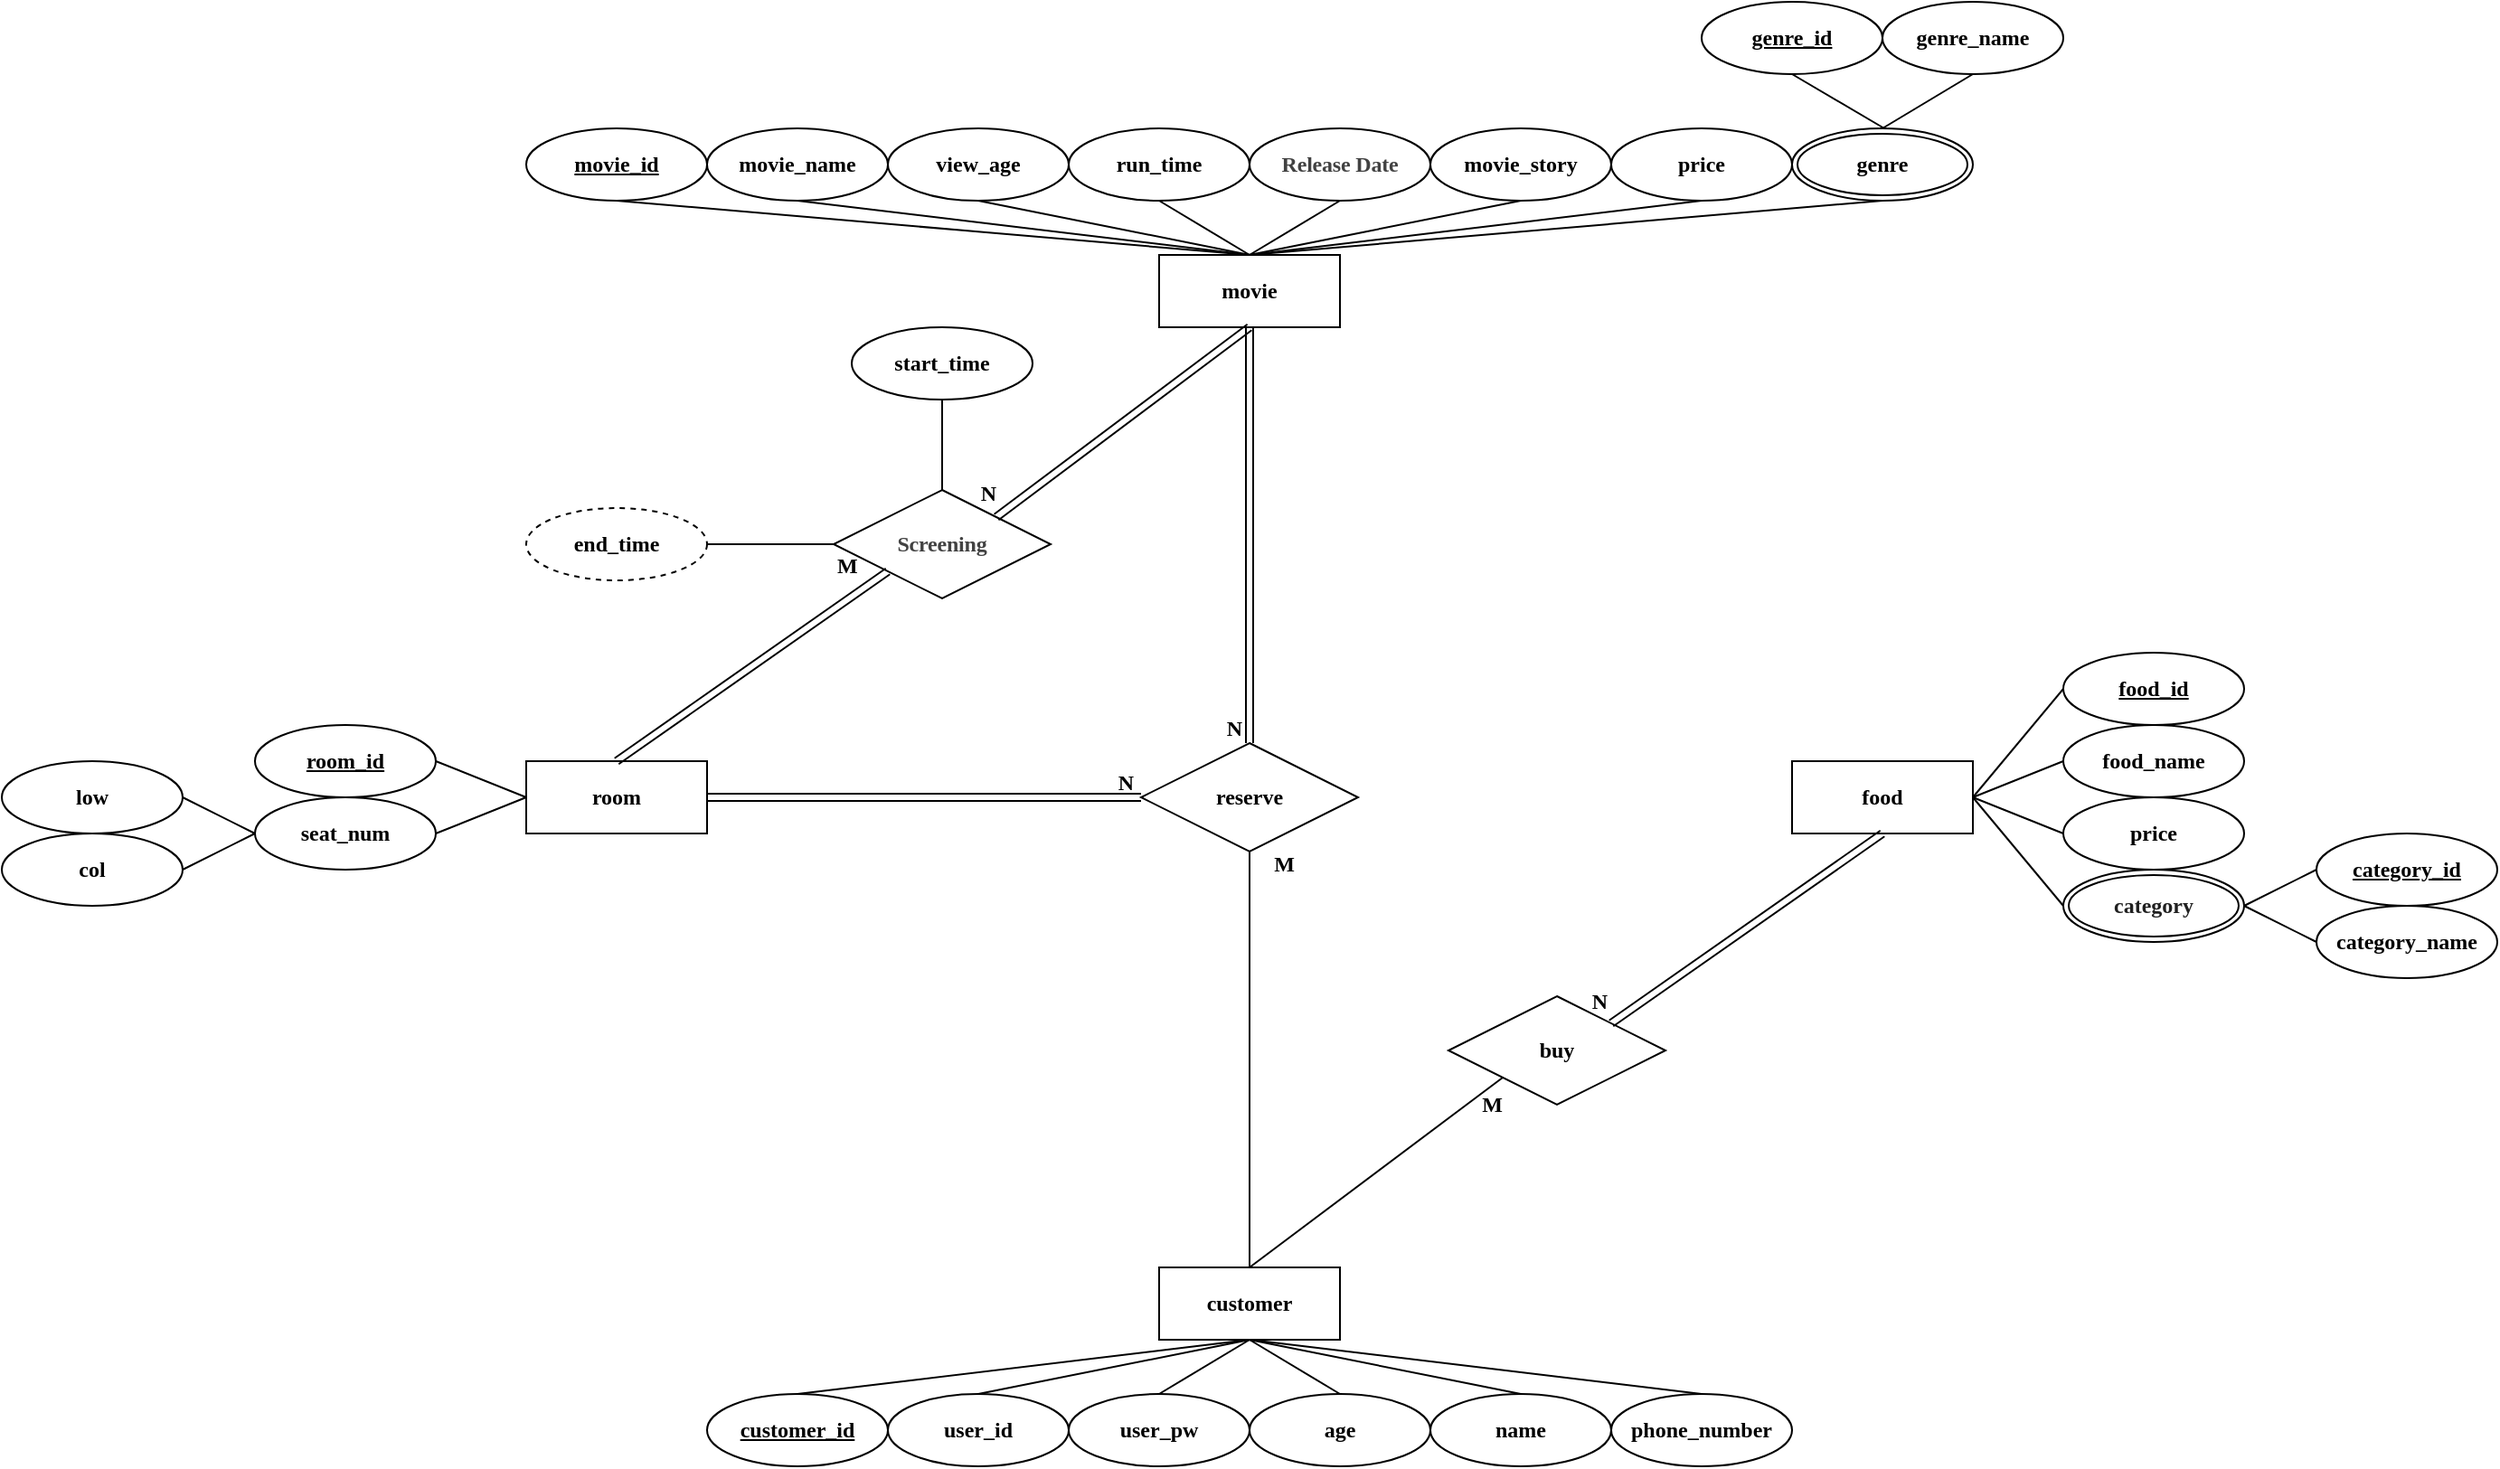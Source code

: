 <mxfile version="14.6.11" type="device"><diagram id="R2lEEEUBdFMjLlhIrx00" name="Page-1"><mxGraphModel dx="2523" dy="829" grid="1" gridSize="10" guides="1" tooltips="1" connect="1" arrows="1" fold="1" page="1" pageScale="1" pageWidth="850" pageHeight="1100" math="0" shadow="0" extFonts="Permanent Marker^https://fonts.googleapis.com/css?family=Permanent+Marker"><root><mxCell id="0"/><mxCell id="1" parent="0"/><mxCell id="hejf9sAtx4ggAE2pp_fN-5" value="movie" style="whiteSpace=wrap;html=1;align=center;fontFamily=Verdana;fontSize=12;fontStyle=1" parent="1" vertex="1"><mxGeometry x="-50" y="200" width="100" height="40" as="geometry"/></mxCell><mxCell id="hejf9sAtx4ggAE2pp_fN-6" value="customer" style="whiteSpace=wrap;html=1;align=center;fontFamily=Verdana;fontSize=12;fontStyle=1" parent="1" vertex="1"><mxGeometry x="-50" y="760" width="100" height="40" as="geometry"/></mxCell><mxCell id="hejf9sAtx4ggAE2pp_fN-7" value="movie_id" style="ellipse;whiteSpace=wrap;html=1;align=center;fontStyle=5;fontFamily=Verdana;fontSize=12;" parent="1" vertex="1"><mxGeometry x="-400" y="130" width="100" height="40" as="geometry"/></mxCell><mxCell id="hejf9sAtx4ggAE2pp_fN-8" value="movie_name" style="ellipse;whiteSpace=wrap;html=1;align=center;fontFamily=Verdana;fontSize=12;fontStyle=1" parent="1" vertex="1"><mxGeometry x="-300" y="130" width="100" height="40" as="geometry"/></mxCell><mxCell id="hejf9sAtx4ggAE2pp_fN-11" value="view_age" style="ellipse;whiteSpace=wrap;html=1;align=center;fontFamily=Verdana;fontSize=12;fontStyle=1" parent="1" vertex="1"><mxGeometry x="-200" y="130" width="100" height="40" as="geometry"/></mxCell><mxCell id="hejf9sAtx4ggAE2pp_fN-13" value="" style="endArrow=none;html=1;rounded=0;exitX=0.5;exitY=1;exitDx=0;exitDy=0;entryX=0.5;entryY=0;entryDx=0;entryDy=0;fontFamily=Verdana;fontSize=12;fontStyle=1" parent="1" source="hejf9sAtx4ggAE2pp_fN-7" edge="1" target="hejf9sAtx4ggAE2pp_fN-5"><mxGeometry relative="1" as="geometry"><mxPoint x="-85" y="360" as="sourcePoint"/><mxPoint x="-280" y="220" as="targetPoint"/></mxGeometry></mxCell><mxCell id="hejf9sAtx4ggAE2pp_fN-14" value="" style="endArrow=none;html=1;rounded=0;exitX=0.5;exitY=1;exitDx=0;exitDy=0;entryX=0.5;entryY=0;entryDx=0;entryDy=0;fontFamily=Verdana;fontSize=12;fontStyle=1" parent="1" source="hejf9sAtx4ggAE2pp_fN-8" edge="1" target="hejf9sAtx4ggAE2pp_fN-5"><mxGeometry relative="1" as="geometry"><mxPoint x="-75" y="360" as="sourcePoint"/><mxPoint x="-170" y="220" as="targetPoint"/></mxGeometry></mxCell><mxCell id="hejf9sAtx4ggAE2pp_fN-16" value="" style="endArrow=none;html=1;rounded=0;exitX=0.5;exitY=1;exitDx=0;exitDy=0;entryX=0.5;entryY=0;entryDx=0;entryDy=0;fontFamily=Verdana;fontSize=12;fontStyle=1" parent="1" source="hejf9sAtx4ggAE2pp_fN-11" edge="1" target="hejf9sAtx4ggAE2pp_fN-5"><mxGeometry relative="1" as="geometry"><mxPoint x="95" y="370" as="sourcePoint"/><mxPoint x="-120" y="210" as="targetPoint"/></mxGeometry></mxCell><mxCell id="hejf9sAtx4ggAE2pp_fN-20" value="user_pw" style="ellipse;whiteSpace=wrap;html=1;align=center;fontFamily=Verdana;fontSize=12;fontStyle=1" parent="1" vertex="1"><mxGeometry x="-100" y="830" width="100" height="40" as="geometry"/></mxCell><mxCell id="hejf9sAtx4ggAE2pp_fN-21" value="age" style="ellipse;whiteSpace=wrap;html=1;align=center;fontFamily=Verdana;fontSize=12;fontStyle=1" parent="1" vertex="1"><mxGeometry y="830" width="100" height="40" as="geometry"/></mxCell><mxCell id="hejf9sAtx4ggAE2pp_fN-24" value="" style="endArrow=none;html=1;rounded=0;entryX=0.5;entryY=0;entryDx=0;entryDy=0;exitX=0.5;exitY=1;exitDx=0;exitDy=0;fontFamily=Verdana;fontSize=12;fontStyle=1" parent="1" source="hejf9sAtx4ggAE2pp_fN-6" target="hejf9sAtx4ggAE2pp_fN-21" edge="1"><mxGeometry relative="1" as="geometry"><mxPoint x="240" y="850" as="sourcePoint"/><mxPoint x="400" y="850" as="targetPoint"/></mxGeometry></mxCell><mxCell id="hejf9sAtx4ggAE2pp_fN-25" value="" style="endArrow=none;html=1;rounded=0;entryX=0.5;entryY=0;entryDx=0;entryDy=0;exitX=0.5;exitY=1;exitDx=0;exitDy=0;fontFamily=Verdana;fontSize=12;fontStyle=1" parent="1" target="hejf9sAtx4ggAE2pp_fN-20" edge="1" source="hejf9sAtx4ggAE2pp_fN-6"><mxGeometry relative="1" as="geometry"><mxPoint x="320" y="850" as="sourcePoint"/><mxPoint x="400" y="850" as="targetPoint"/></mxGeometry></mxCell><mxCell id="hejf9sAtx4ggAE2pp_fN-26" value="" style="endArrow=none;html=1;rounded=0;exitX=0.5;exitY=0;exitDx=0;exitDy=0;entryX=0.5;entryY=1;entryDx=0;entryDy=0;fontFamily=Verdana;fontSize=12;fontStyle=1" parent="1" source="hejf9sAtx4ggAE2pp_fN-32" target="hejf9sAtx4ggAE2pp_fN-6" edge="1"><mxGeometry relative="1" as="geometry"><mxPoint x="220" y="960" as="sourcePoint"/><mxPoint x="400" y="850" as="targetPoint"/></mxGeometry></mxCell><mxCell id="hejf9sAtx4ggAE2pp_fN-28" value="name" style="ellipse;whiteSpace=wrap;html=1;align=center;fontFamily=Verdana;fontSize=12;fontStyle=1" parent="1" vertex="1"><mxGeometry x="100" y="830" width="100" height="40" as="geometry"/></mxCell><mxCell id="hejf9sAtx4ggAE2pp_fN-29" value="" style="endArrow=none;html=1;rounded=0;exitX=0.5;exitY=1;exitDx=0;exitDy=0;entryX=0.5;entryY=0;entryDx=0;entryDy=0;fontFamily=Verdana;fontSize=12;fontStyle=1" parent="1" source="hejf9sAtx4ggAE2pp_fN-6" target="hejf9sAtx4ggAE2pp_fN-28" edge="1"><mxGeometry relative="1" as="geometry"><mxPoint x="340" y="900" as="sourcePoint"/><mxPoint x="500" y="900" as="targetPoint"/></mxGeometry></mxCell><mxCell id="hejf9sAtx4ggAE2pp_fN-30" value="customer_id" style="ellipse;whiteSpace=wrap;html=1;align=center;fontStyle=5;fontFamily=Verdana;fontSize=12;" parent="1" vertex="1"><mxGeometry x="-300" y="830" width="100" height="40" as="geometry"/></mxCell><mxCell id="hejf9sAtx4ggAE2pp_fN-31" value="" style="endArrow=none;html=1;rounded=0;exitX=0.5;exitY=0;exitDx=0;exitDy=0;entryX=0.5;entryY=1;entryDx=0;entryDy=0;fontFamily=Verdana;fontSize=12;fontStyle=1" parent="1" source="hejf9sAtx4ggAE2pp_fN-30" target="hejf9sAtx4ggAE2pp_fN-6" edge="1"><mxGeometry relative="1" as="geometry"><mxPoint x="340" y="900" as="sourcePoint"/><mxPoint x="500" y="900" as="targetPoint"/></mxGeometry></mxCell><mxCell id="hejf9sAtx4ggAE2pp_fN-32" value="user_id" style="ellipse;whiteSpace=wrap;html=1;align=center;fontFamily=Verdana;fontSize=12;fontStyle=1" parent="1" vertex="1"><mxGeometry x="-200" y="830" width="100" height="40" as="geometry"/></mxCell><mxCell id="hejf9sAtx4ggAE2pp_fN-42" value="room" style="whiteSpace=wrap;html=1;align=center;fontFamily=Verdana;fontSize=12;fontStyle=1" parent="1" vertex="1"><mxGeometry x="-400" y="480" width="100" height="40" as="geometry"/></mxCell><mxCell id="hejf9sAtx4ggAE2pp_fN-43" value="room_id" style="ellipse;whiteSpace=wrap;html=1;align=center;fontStyle=5;fontFamily=Verdana;fontSize=12;" parent="1" vertex="1"><mxGeometry x="-550" y="460" width="100" height="40" as="geometry"/></mxCell><mxCell id="hejf9sAtx4ggAE2pp_fN-44" value="seat_num" style="ellipse;whiteSpace=wrap;html=1;align=center;fontFamily=Verdana;fontSize=12;fontStyle=1" parent="1" vertex="1"><mxGeometry x="-550" y="500" width="100" height="40" as="geometry"/></mxCell><mxCell id="hejf9sAtx4ggAE2pp_fN-46" value="" style="endArrow=none;html=1;rounded=0;exitX=1;exitY=0.5;exitDx=0;exitDy=0;entryX=0;entryY=0.5;entryDx=0;entryDy=0;fontFamily=Verdana;fontSize=12;fontStyle=1" parent="1" source="hejf9sAtx4ggAE2pp_fN-43" target="hejf9sAtx4ggAE2pp_fN-42" edge="1"><mxGeometry relative="1" as="geometry"><mxPoint x="-100" y="550" as="sourcePoint"/><mxPoint x="60" y="550" as="targetPoint"/></mxGeometry></mxCell><mxCell id="hejf9sAtx4ggAE2pp_fN-47" value="" style="endArrow=none;html=1;rounded=0;exitX=1;exitY=0.5;exitDx=0;exitDy=0;entryX=0;entryY=0.5;entryDx=0;entryDy=0;fontFamily=Verdana;fontSize=12;fontStyle=1" parent="1" source="hejf9sAtx4ggAE2pp_fN-44" target="hejf9sAtx4ggAE2pp_fN-42" edge="1"><mxGeometry relative="1" as="geometry"><mxPoint x="-100" y="550" as="sourcePoint"/><mxPoint x="60" y="550" as="targetPoint"/></mxGeometry></mxCell><mxCell id="hejf9sAtx4ggAE2pp_fN-49" value="low" style="ellipse;whiteSpace=wrap;html=1;align=center;fontFamily=Verdana;fontSize=12;fontStyle=1" parent="1" vertex="1"><mxGeometry x="-690" y="480" width="100" height="40" as="geometry"/></mxCell><mxCell id="hejf9sAtx4ggAE2pp_fN-50" value="col" style="ellipse;whiteSpace=wrap;html=1;align=center;fontFamily=Verdana;fontSize=12;fontStyle=1" parent="1" vertex="1"><mxGeometry x="-690" y="520" width="100" height="40" as="geometry"/></mxCell><mxCell id="hejf9sAtx4ggAE2pp_fN-51" value="" style="endArrow=none;html=1;rounded=0;exitX=1;exitY=0.5;exitDx=0;exitDy=0;entryX=0;entryY=0.5;entryDx=0;entryDy=0;fontFamily=Verdana;fontSize=12;fontStyle=1" parent="1" source="hejf9sAtx4ggAE2pp_fN-49" target="hejf9sAtx4ggAE2pp_fN-44" edge="1"><mxGeometry relative="1" as="geometry"><mxPoint x="-590" y="570" as="sourcePoint"/><mxPoint x="-430" y="570" as="targetPoint"/></mxGeometry></mxCell><mxCell id="hejf9sAtx4ggAE2pp_fN-52" value="" style="endArrow=none;html=1;rounded=0;exitX=1;exitY=0.5;exitDx=0;exitDy=0;entryX=0;entryY=0.5;entryDx=0;entryDy=0;fontFamily=Verdana;fontSize=12;fontStyle=1" parent="1" source="hejf9sAtx4ggAE2pp_fN-50" target="hejf9sAtx4ggAE2pp_fN-44" edge="1"><mxGeometry relative="1" as="geometry"><mxPoint x="-590" y="570" as="sourcePoint"/><mxPoint x="-430" y="570" as="targetPoint"/></mxGeometry></mxCell><mxCell id="hejf9sAtx4ggAE2pp_fN-54" value="genre_name" style="ellipse;whiteSpace=wrap;html=1;align=center;fontFamily=Verdana;fontSize=12;fontStyle=1" parent="1" vertex="1"><mxGeometry x="350" y="60" width="100" height="40" as="geometry"/></mxCell><mxCell id="hejf9sAtx4ggAE2pp_fN-55" value="genre_id" style="ellipse;whiteSpace=wrap;html=1;align=center;fontStyle=5;fontFamily=Verdana;fontSize=12;" parent="1" vertex="1"><mxGeometry x="250" y="60" width="100" height="40" as="geometry"/></mxCell><mxCell id="hejf9sAtx4ggAE2pp_fN-56" value="" style="endArrow=none;html=1;rounded=0;entryX=0.5;entryY=1;entryDx=0;entryDy=0;exitX=0.5;exitY=0;exitDx=0;exitDy=0;fontFamily=Verdana;fontSize=12;fontStyle=1" parent="1" target="hejf9sAtx4ggAE2pp_fN-55" edge="1"><mxGeometry relative="1" as="geometry"><mxPoint x="351" y="130" as="sourcePoint"/><mxPoint x="211" y="100" as="targetPoint"/></mxGeometry></mxCell><mxCell id="hejf9sAtx4ggAE2pp_fN-57" value="" style="endArrow=none;html=1;rounded=0;entryX=0.5;entryY=1;entryDx=0;entryDy=0;exitX=0.5;exitY=0;exitDx=0;exitDy=0;fontFamily=Verdana;fontSize=12;fontStyle=1" parent="1" source="hejf9sAtx4ggAE2pp_fN-71" target="hejf9sAtx4ggAE2pp_fN-54" edge="1"><mxGeometry relative="1" as="geometry"><mxPoint x="351" y="130" as="sourcePoint"/><mxPoint x="211" y="100" as="targetPoint"/></mxGeometry></mxCell><mxCell id="hejf9sAtx4ggAE2pp_fN-58" value="&lt;span style=&quot;color: rgb(66, 66, 66); font-size: 12px; letter-spacing: -0.1px; background-color: rgb(255, 255, 255);&quot;&gt;Screening&lt;/span&gt;" style="shape=rhombus;perimeter=rhombusPerimeter;whiteSpace=wrap;html=1;align=center;fontFamily=Verdana;fontSize=12;fontStyle=1" parent="1" vertex="1"><mxGeometry x="-230" y="330" width="120" height="60" as="geometry"/></mxCell><mxCell id="hejf9sAtx4ggAE2pp_fN-61" value="food" style="whiteSpace=wrap;html=1;align=center;fontFamily=Verdana;fontSize=12;fontStyle=1" parent="1" vertex="1"><mxGeometry x="300" y="480" width="100" height="40" as="geometry"/></mxCell><mxCell id="hejf9sAtx4ggAE2pp_fN-62" value="food_id" style="ellipse;whiteSpace=wrap;html=1;align=center;fontStyle=5;fontFamily=Verdana;fontSize=12;" parent="1" vertex="1"><mxGeometry x="450" y="420" width="100" height="40" as="geometry"/></mxCell><mxCell id="hejf9sAtx4ggAE2pp_fN-63" value="run_time" style="ellipse;whiteSpace=wrap;html=1;align=center;fontFamily=Verdana;fontSize=12;fontStyle=1" parent="1" vertex="1"><mxGeometry x="-100" y="130" width="100" height="40" as="geometry"/></mxCell><mxCell id="hejf9sAtx4ggAE2pp_fN-64" value="&lt;span style=&quot;color: rgb(66, 66, 66); font-size: 12px; letter-spacing: -0.1px; background-color: rgb(255, 255, 255);&quot;&gt;Release Date&lt;/span&gt;" style="ellipse;whiteSpace=wrap;html=1;align=center;fontFamily=Verdana;fontSize=12;fontStyle=1" parent="1" vertex="1"><mxGeometry y="130" width="100" height="40" as="geometry"/></mxCell><mxCell id="hejf9sAtx4ggAE2pp_fN-65" value="movie_story" style="ellipse;whiteSpace=wrap;html=1;align=center;fontFamily=Verdana;fontSize=12;fontStyle=1" parent="1" vertex="1"><mxGeometry x="100" y="130" width="100" height="40" as="geometry"/></mxCell><mxCell id="hejf9sAtx4ggAE2pp_fN-66" value="price" style="ellipse;whiteSpace=wrap;html=1;align=center;fontFamily=Verdana;fontSize=12;fontStyle=1" parent="1" vertex="1"><mxGeometry x="200" y="130" width="100" height="40" as="geometry"/></mxCell><mxCell id="hejf9sAtx4ggAE2pp_fN-67" value="" style="endArrow=none;html=1;rounded=0;exitX=0.5;exitY=1;exitDx=0;exitDy=0;entryX=0.5;entryY=0;entryDx=0;entryDy=0;fontFamily=Verdana;fontSize=12;fontStyle=1" parent="1" source="hejf9sAtx4ggAE2pp_fN-63" target="hejf9sAtx4ggAE2pp_fN-5" edge="1"><mxGeometry relative="1" as="geometry"><mxPoint x="15.0" y="180" as="sourcePoint"/><mxPoint x="5" y="210" as="targetPoint"/></mxGeometry></mxCell><mxCell id="hejf9sAtx4ggAE2pp_fN-68" value="" style="endArrow=none;html=1;rounded=0;exitX=0.5;exitY=1;exitDx=0;exitDy=0;entryX=0.5;entryY=0;entryDx=0;entryDy=0;fontFamily=Verdana;fontSize=12;fontStyle=1" parent="1" source="hejf9sAtx4ggAE2pp_fN-64" target="hejf9sAtx4ggAE2pp_fN-5" edge="1"><mxGeometry relative="1" as="geometry"><mxPoint x="25.0" y="190" as="sourcePoint"/><mxPoint x="25.0" y="230" as="targetPoint"/></mxGeometry></mxCell><mxCell id="hejf9sAtx4ggAE2pp_fN-69" value="" style="endArrow=none;html=1;rounded=0;exitX=0.5;exitY=1;exitDx=0;exitDy=0;entryX=0.5;entryY=0;entryDx=0;entryDy=0;fontFamily=Verdana;fontSize=12;fontStyle=1" parent="1" source="hejf9sAtx4ggAE2pp_fN-65" target="hejf9sAtx4ggAE2pp_fN-5" edge="1"><mxGeometry relative="1" as="geometry"><mxPoint x="35.0" y="200" as="sourcePoint"/><mxPoint x="35.0" y="240" as="targetPoint"/></mxGeometry></mxCell><mxCell id="hejf9sAtx4ggAE2pp_fN-70" value="" style="endArrow=none;html=1;rounded=0;exitX=0.5;exitY=1;exitDx=0;exitDy=0;entryX=0.5;entryY=0;entryDx=0;entryDy=0;fontFamily=Verdana;fontSize=12;fontStyle=1" parent="1" source="hejf9sAtx4ggAE2pp_fN-66" target="hejf9sAtx4ggAE2pp_fN-5" edge="1"><mxGeometry relative="1" as="geometry"><mxPoint x="45.0" y="210" as="sourcePoint"/><mxPoint x="45.0" y="250" as="targetPoint"/></mxGeometry></mxCell><mxCell id="hejf9sAtx4ggAE2pp_fN-71" value="genre" style="ellipse;shape=doubleEllipse;margin=3;whiteSpace=wrap;html=1;align=center;fontFamily=Verdana;fontSize=12;fontStyle=1" parent="1" vertex="1"><mxGeometry x="300" y="130" width="100" height="40" as="geometry"/></mxCell><mxCell id="hejf9sAtx4ggAE2pp_fN-72" value="" style="endArrow=none;html=1;rounded=0;exitX=0.5;exitY=1;exitDx=0;exitDy=0;entryX=0.5;entryY=0;entryDx=0;entryDy=0;fontFamily=Verdana;fontSize=12;fontStyle=1" parent="1" source="hejf9sAtx4ggAE2pp_fN-71" target="hejf9sAtx4ggAE2pp_fN-5" edge="1"><mxGeometry relative="1" as="geometry"><mxPoint x="55.0" y="220" as="sourcePoint"/><mxPoint x="55.0" y="260" as="targetPoint"/></mxGeometry></mxCell><mxCell id="hejf9sAtx4ggAE2pp_fN-74" value="" style="shape=link;html=1;rounded=0;entryX=1;entryY=0;entryDx=0;entryDy=0;exitX=0.5;exitY=1;exitDx=0;exitDy=0;fontFamily=Verdana;fontSize=12;fontStyle=1" parent="1" source="hejf9sAtx4ggAE2pp_fN-5" target="hejf9sAtx4ggAE2pp_fN-58" edge="1"><mxGeometry relative="1" as="geometry"><mxPoint y="250" as="sourcePoint"/><mxPoint x="-50" y="520" as="targetPoint"/></mxGeometry></mxCell><mxCell id="hejf9sAtx4ggAE2pp_fN-75" value="N" style="resizable=0;html=1;align=right;verticalAlign=bottom;fontFamily=Verdana;fontSize=12;fontStyle=1" parent="hejf9sAtx4ggAE2pp_fN-74" connectable="0" vertex="1"><mxGeometry x="1" relative="1" as="geometry"><mxPoint y="-4.94" as="offset"/></mxGeometry></mxCell><mxCell id="hejf9sAtx4ggAE2pp_fN-76" value="" style="shape=link;html=1;rounded=0;entryX=0.5;entryY=0;entryDx=0;entryDy=0;exitX=0;exitY=1;exitDx=0;exitDy=0;fontFamily=Verdana;fontSize=12;fontStyle=1" parent="1" source="hejf9sAtx4ggAE2pp_fN-58" target="hejf9sAtx4ggAE2pp_fN-42" edge="1"><mxGeometry relative="1" as="geometry"><mxPoint x="-210" y="420" as="sourcePoint"/><mxPoint x="-40" y="560" as="targetPoint"/></mxGeometry></mxCell><mxCell id="hejf9sAtx4ggAE2pp_fN-77" value="M" style="resizable=0;html=1;align=left;verticalAlign=bottom;fontFamily=Verdana;fontSize=12;fontStyle=1" parent="hejf9sAtx4ggAE2pp_fN-76" connectable="0" vertex="1"><mxGeometry x="-1" relative="1" as="geometry"><mxPoint x="-30" y="5" as="offset"/></mxGeometry></mxCell><mxCell id="hejf9sAtx4ggAE2pp_fN-79" value="start_time" style="ellipse;whiteSpace=wrap;html=1;align=center;fontFamily=Verdana;fontSize=12;fontStyle=1" parent="1" vertex="1"><mxGeometry x="-220" y="240" width="100" height="40" as="geometry"/></mxCell><mxCell id="hejf9sAtx4ggAE2pp_fN-81" value="" style="endArrow=none;html=1;rounded=0;exitX=0.5;exitY=1;exitDx=0;exitDy=0;entryX=0.5;entryY=0;entryDx=0;entryDy=0;fontFamily=Verdana;fontSize=12;fontStyle=1" parent="1" source="hejf9sAtx4ggAE2pp_fN-79" target="hejf9sAtx4ggAE2pp_fN-58" edge="1"><mxGeometry relative="1" as="geometry"><mxPoint x="-90" y="430" as="sourcePoint"/><mxPoint x="70" y="430" as="targetPoint"/></mxGeometry></mxCell><mxCell id="hejf9sAtx4ggAE2pp_fN-82" value="end_time" style="ellipse;whiteSpace=wrap;html=1;align=center;dashed=1;fontFamily=Verdana;fontSize=12;fontStyle=1" parent="1" vertex="1"><mxGeometry x="-400" y="340" width="100" height="40" as="geometry"/></mxCell><mxCell id="hejf9sAtx4ggAE2pp_fN-84" value="" style="endArrow=none;html=1;rounded=0;exitX=1;exitY=0.5;exitDx=0;exitDy=0;entryX=0;entryY=0.5;entryDx=0;entryDy=0;fontFamily=Verdana;fontSize=12;fontStyle=1" parent="1" source="hejf9sAtx4ggAE2pp_fN-82" target="hejf9sAtx4ggAE2pp_fN-58" edge="1"><mxGeometry relative="1" as="geometry"><mxPoint x="-174.645" y="324.142" as="sourcePoint"/><mxPoint x="-160" y="375" as="targetPoint"/></mxGeometry></mxCell><mxCell id="hejf9sAtx4ggAE2pp_fN-85" value="reserve" style="shape=rhombus;perimeter=rhombusPerimeter;whiteSpace=wrap;html=1;align=center;fontFamily=Verdana;fontSize=12;fontStyle=1" parent="1" vertex="1"><mxGeometry x="-60" y="470" width="120" height="60" as="geometry"/></mxCell><mxCell id="hejf9sAtx4ggAE2pp_fN-92" value="" style="endArrow=none;html=1;rounded=0;entryX=0.5;entryY=1;entryDx=0;entryDy=0;startArrow=none;exitX=0.5;exitY=0;exitDx=0;exitDy=0;fontFamily=Verdana;fontSize=12;fontStyle=1" parent="1" source="hejf9sAtx4ggAE2pp_fN-6" target="hejf9sAtx4ggAE2pp_fN-85" edge="1"><mxGeometry relative="1" as="geometry"><mxPoint x="-40" y="670" as="sourcePoint"/><mxPoint x="250.0" y="515" as="targetPoint"/></mxGeometry></mxCell><mxCell id="hejf9sAtx4ggAE2pp_fN-93" value="M" style="resizable=0;html=1;align=right;verticalAlign=bottom;fontFamily=Verdana;fontSize=12;fontStyle=1" parent="hejf9sAtx4ggAE2pp_fN-92" connectable="0" vertex="1"><mxGeometry x="1" relative="1" as="geometry"><mxPoint x="25.03" y="15.08" as="offset"/></mxGeometry></mxCell><mxCell id="hejf9sAtx4ggAE2pp_fN-97" value="&lt;span class=&quot;hl&quot; style=&quot;color: rgb(32, 32, 32); text-align: left; background-color: rgb(255, 255, 255); font-size: 12px;&quot;&gt;&lt;font style=&quot;font-size: 12px;&quot;&gt;category&lt;/font&gt;&lt;/span&gt;" style="ellipse;shape=doubleEllipse;margin=3;whiteSpace=wrap;html=1;align=center;fontFamily=Verdana;fontSize=12;fontStyle=1" parent="1" vertex="1"><mxGeometry x="450" y="540" width="100" height="40" as="geometry"/></mxCell><mxCell id="hejf9sAtx4ggAE2pp_fN-100" value="category_name" style="ellipse;whiteSpace=wrap;html=1;align=center;fontFamily=Verdana;fontSize=12;fontStyle=1" parent="1" vertex="1"><mxGeometry x="590" y="560" width="100" height="40" as="geometry"/></mxCell><mxCell id="hejf9sAtx4ggAE2pp_fN-101" value="food_name" style="ellipse;whiteSpace=wrap;html=1;align=center;fontFamily=Verdana;fontSize=12;fontStyle=1" parent="1" vertex="1"><mxGeometry x="450" y="460" width="100" height="40" as="geometry"/></mxCell><mxCell id="hejf9sAtx4ggAE2pp_fN-102" value="price" style="ellipse;whiteSpace=wrap;html=1;align=center;fontFamily=Verdana;fontSize=12;fontStyle=1" parent="1" vertex="1"><mxGeometry x="450" y="500" width="100" height="40" as="geometry"/></mxCell><mxCell id="hejf9sAtx4ggAE2pp_fN-103" value="category_id" style="ellipse;whiteSpace=wrap;html=1;align=center;fontStyle=5;fontFamily=Verdana;fontSize=12;" parent="1" vertex="1"><mxGeometry x="590" y="520" width="100" height="40" as="geometry"/></mxCell><mxCell id="hejf9sAtx4ggAE2pp_fN-104" value="" style="endArrow=none;html=1;rounded=0;entryX=0;entryY=0.5;entryDx=0;entryDy=0;exitX=1;exitY=0.5;exitDx=0;exitDy=0;fontFamily=Verdana;fontSize=12;fontStyle=1" parent="1" source="hejf9sAtx4ggAE2pp_fN-61" target="hejf9sAtx4ggAE2pp_fN-62" edge="1"><mxGeometry relative="1" as="geometry"><mxPoint x="295" y="370" as="sourcePoint"/><mxPoint x="455" y="370" as="targetPoint"/></mxGeometry></mxCell><mxCell id="hejf9sAtx4ggAE2pp_fN-105" value="" style="endArrow=none;html=1;rounded=0;entryX=0;entryY=0.5;entryDx=0;entryDy=0;exitX=1;exitY=0.5;exitDx=0;exitDy=0;fontFamily=Verdana;fontSize=12;fontStyle=1" parent="1" source="hejf9sAtx4ggAE2pp_fN-61" target="hejf9sAtx4ggAE2pp_fN-101" edge="1"><mxGeometry relative="1" as="geometry"><mxPoint x="295" y="370" as="sourcePoint"/><mxPoint x="455" y="370" as="targetPoint"/></mxGeometry></mxCell><mxCell id="hejf9sAtx4ggAE2pp_fN-106" value="" style="endArrow=none;html=1;rounded=0;entryX=0;entryY=0.5;entryDx=0;entryDy=0;exitX=1;exitY=0.5;exitDx=0;exitDy=0;fontFamily=Verdana;fontSize=12;fontStyle=1" parent="1" source="hejf9sAtx4ggAE2pp_fN-61" target="hejf9sAtx4ggAE2pp_fN-102" edge="1"><mxGeometry relative="1" as="geometry"><mxPoint x="295" y="370" as="sourcePoint"/><mxPoint x="455" y="370" as="targetPoint"/></mxGeometry></mxCell><mxCell id="hejf9sAtx4ggAE2pp_fN-107" value="" style="endArrow=none;html=1;rounded=0;entryX=0;entryY=0.5;entryDx=0;entryDy=0;exitX=1;exitY=0.5;exitDx=0;exitDy=0;fontFamily=Verdana;fontSize=12;fontStyle=1" parent="1" source="hejf9sAtx4ggAE2pp_fN-61" target="hejf9sAtx4ggAE2pp_fN-97" edge="1"><mxGeometry relative="1" as="geometry"><mxPoint x="305.0" y="380" as="sourcePoint"/><mxPoint x="465.0" y="380" as="targetPoint"/></mxGeometry></mxCell><mxCell id="hejf9sAtx4ggAE2pp_fN-108" value="" style="endArrow=none;html=1;rounded=0;entryX=0;entryY=0.5;entryDx=0;entryDy=0;exitX=1;exitY=0.5;exitDx=0;exitDy=0;fontFamily=Verdana;fontSize=12;fontStyle=1" parent="1" source="hejf9sAtx4ggAE2pp_fN-97" target="hejf9sAtx4ggAE2pp_fN-103" edge="1"><mxGeometry relative="1" as="geometry"><mxPoint x="-100.0" y="300" as="sourcePoint"/><mxPoint x="60.0" y="300" as="targetPoint"/></mxGeometry></mxCell><mxCell id="hejf9sAtx4ggAE2pp_fN-109" value="" style="endArrow=none;html=1;rounded=0;entryX=0;entryY=0.5;entryDx=0;entryDy=0;exitX=1;exitY=0.5;exitDx=0;exitDy=0;fontFamily=Verdana;fontSize=12;fontStyle=1" parent="1" source="hejf9sAtx4ggAE2pp_fN-97" target="hejf9sAtx4ggAE2pp_fN-100" edge="1"><mxGeometry relative="1" as="geometry"><mxPoint x="-90.0" y="310" as="sourcePoint"/><mxPoint x="70.0" y="310" as="targetPoint"/></mxGeometry></mxCell><mxCell id="hejf9sAtx4ggAE2pp_fN-110" value="buy" style="shape=rhombus;perimeter=rhombusPerimeter;whiteSpace=wrap;html=1;align=center;fontFamily=Verdana;fontSize=12;fontStyle=1" parent="1" vertex="1"><mxGeometry x="110" y="610" width="120" height="60" as="geometry"/></mxCell><mxCell id="hejf9sAtx4ggAE2pp_fN-115" value="" style="endArrow=none;html=1;rounded=0;exitX=0.5;exitY=0;exitDx=0;exitDy=0;entryX=0;entryY=1;entryDx=0;entryDy=0;fontFamily=Verdana;fontSize=12;fontStyle=1" parent="1" source="hejf9sAtx4ggAE2pp_fN-6" target="hejf9sAtx4ggAE2pp_fN-110" edge="1"><mxGeometry relative="1" as="geometry"><mxPoint x="380.0" y="705" as="sourcePoint"/><mxPoint x="540" y="680" as="targetPoint"/></mxGeometry></mxCell><mxCell id="hejf9sAtx4ggAE2pp_fN-116" value="M" style="resizable=0;html=1;align=right;verticalAlign=bottom;fontFamily=Verdana;fontSize=12;fontStyle=1" parent="hejf9sAtx4ggAE2pp_fN-115" connectable="0" vertex="1"><mxGeometry x="1" relative="1" as="geometry"><mxPoint y="23" as="offset"/></mxGeometry></mxCell><mxCell id="fzWZrCgH1SdMdHlnX4PD-21" value="" style="shape=link;html=1;rounded=0;exitX=0.5;exitY=1;exitDx=0;exitDy=0;entryX=0.5;entryY=0;entryDx=0;entryDy=0;fontFamily=Verdana;fontSize=12;fontStyle=1" edge="1" parent="1" source="hejf9sAtx4ggAE2pp_fN-5" target="hejf9sAtx4ggAE2pp_fN-85"><mxGeometry relative="1" as="geometry"><mxPoint x="-90" y="510" as="sourcePoint"/><mxPoint x="70" y="510" as="targetPoint"/></mxGeometry></mxCell><mxCell id="fzWZrCgH1SdMdHlnX4PD-22" value="N" style="resizable=0;html=1;align=right;verticalAlign=bottom;fontFamily=Verdana;fontSize=12;fontStyle=1" connectable="0" vertex="1" parent="fzWZrCgH1SdMdHlnX4PD-21"><mxGeometry x="1" relative="1" as="geometry"><mxPoint x="-4" as="offset"/></mxGeometry></mxCell><mxCell id="fzWZrCgH1SdMdHlnX4PD-28" value="" style="shape=link;html=1;rounded=0;exitX=0.5;exitY=1;exitDx=0;exitDy=0;entryX=1;entryY=0;entryDx=0;entryDy=0;fontFamily=Verdana;fontSize=12;fontStyle=1" edge="1" parent="1" source="hejf9sAtx4ggAE2pp_fN-61" target="hejf9sAtx4ggAE2pp_fN-110"><mxGeometry relative="1" as="geometry"><mxPoint x="10" y="250" as="sourcePoint"/><mxPoint x="10" y="480" as="targetPoint"/></mxGeometry></mxCell><mxCell id="fzWZrCgH1SdMdHlnX4PD-29" value="N" style="resizable=0;html=1;align=right;verticalAlign=bottom;fontFamily=Verdana;fontSize=12;fontStyle=1" connectable="0" vertex="1" parent="fzWZrCgH1SdMdHlnX4PD-28"><mxGeometry x="1" relative="1" as="geometry"><mxPoint x="-2" y="-3" as="offset"/></mxGeometry></mxCell><mxCell id="fzWZrCgH1SdMdHlnX4PD-30" value="phone_number" style="ellipse;whiteSpace=wrap;html=1;align=center;fontFamily=Verdana;fontSize=12;fontStyle=1" vertex="1" parent="1"><mxGeometry x="200" y="830" width="100" height="40" as="geometry"/></mxCell><mxCell id="fzWZrCgH1SdMdHlnX4PD-31" value="" style="endArrow=none;html=1;rounded=0;entryX=0.5;entryY=0;entryDx=0;entryDy=0;fontFamily=Verdana;fontSize=12;fontStyle=1;exitX=0.5;exitY=1;exitDx=0;exitDy=0;" edge="1" parent="1" source="hejf9sAtx4ggAE2pp_fN-6" target="fzWZrCgH1SdMdHlnX4PD-30"><mxGeometry relative="1" as="geometry"><mxPoint x="130" y="770" as="sourcePoint"/><mxPoint x="110.0" y="840.0" as="targetPoint"/></mxGeometry></mxCell><mxCell id="fzWZrCgH1SdMdHlnX4PD-33" value="" style="shape=link;html=1;rounded=0;entryX=0;entryY=0.5;entryDx=0;entryDy=0;exitX=1;exitY=0.5;exitDx=0;exitDy=0;fontFamily=Verdana;fontSize=12;fontStyle=1;endArrow=none;startArrow=none;" edge="1" parent="1"><mxGeometry relative="1" as="geometry"><mxPoint x="-180" y="500.0" as="sourcePoint"/><mxPoint x="-180" y="500.0" as="targetPoint"/></mxGeometry></mxCell><mxCell id="fzWZrCgH1SdMdHlnX4PD-42" value="" style="shape=link;html=1;rounded=0;exitX=1;exitY=0.5;exitDx=0;exitDy=0;entryX=0;entryY=0.5;entryDx=0;entryDy=0;fontFamily=Verdana;fontSize=12;fontStyle=1" edge="1" parent="1" source="hejf9sAtx4ggAE2pp_fN-42" target="hejf9sAtx4ggAE2pp_fN-85"><mxGeometry relative="1" as="geometry"><mxPoint x="10.0" y="250" as="sourcePoint"/><mxPoint x="10.0" y="480.0" as="targetPoint"/></mxGeometry></mxCell><mxCell id="fzWZrCgH1SdMdHlnX4PD-43" value="N" style="resizable=0;html=1;align=right;verticalAlign=bottom;fontFamily=Verdana;fontSize=12;fontStyle=1" connectable="0" vertex="1" parent="fzWZrCgH1SdMdHlnX4PD-42"><mxGeometry x="1" relative="1" as="geometry"><mxPoint x="-4" as="offset"/></mxGeometry></mxCell></root></mxGraphModel></diagram></mxfile>